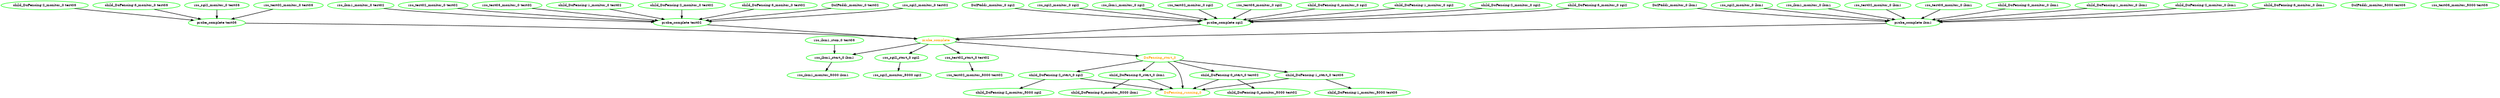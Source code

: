 digraph "g" {
	size = "30,30"
"probe_complete" [ style=bold color="green" fontcolor="orange" ]
"probe_complete test03" [ style=bold color="green" fontcolor="black" ]
"rsc_sgi2_monitor_0 test03" [ style=bold color="green" fontcolor="black" ]
"rsc_test02_monitor_0 test03" [ style=bold color="green" fontcolor="black" ]
"child_DoFencing:2_monitor_0 test03" [ style=bold color="green" fontcolor="black" ]
"child_DoFencing:3_monitor_0 test03" [ style=bold color="green" fontcolor="black" ]
"probe_complete test02" [ style=bold color="green" fontcolor="black" ]
"DcIPaddr_monitor_0 test02" [ style=bold color="green" fontcolor="black" ]
"rsc_sgi2_monitor_0 test02" [ style=bold color="green" fontcolor="black" ]
"rsc_ibm1_monitor_0 test02" [ style=bold color="green" fontcolor="black" ]
"rsc_test02_monitor_0 test02" [ style=bold color="green" fontcolor="black" ]
"rsc_test03_monitor_0 test02" [ style=bold color="green" fontcolor="black" ]
"child_DoFencing:1_monitor_0 test02" [ style=bold color="green" fontcolor="black" ]
"child_DoFencing:2_monitor_0 test02" [ style=bold color="green" fontcolor="black" ]
"child_DoFencing:3_monitor_0 test02" [ style=bold color="green" fontcolor="black" ]
"probe_complete sgi2" [ style=bold color="green" fontcolor="black" ]
"DcIPaddr_monitor_0 sgi2" [ style=bold color="green" fontcolor="black" ]
"rsc_sgi2_monitor_0 sgi2" [ style=bold color="green" fontcolor="black" ]
"rsc_ibm1_monitor_0 sgi2" [ style=bold color="green" fontcolor="black" ]
"rsc_test02_monitor_0 sgi2" [ style=bold color="green" fontcolor="black" ]
"rsc_test03_monitor_0 sgi2" [ style=bold color="green" fontcolor="black" ]
"child_DoFencing:0_monitor_0 sgi2" [ style=bold color="green" fontcolor="black" ]
"child_DoFencing:1_monitor_0 sgi2" [ style=bold color="green" fontcolor="black" ]
"child_DoFencing:2_monitor_0 sgi2" [ style=bold color="green" fontcolor="black" ]
"child_DoFencing:3_monitor_0 sgi2" [ style=bold color="green" fontcolor="black" ]
"probe_complete ibm1" [ style=bold color="green" fontcolor="black" ]
"DcIPaddr_monitor_0 ibm1" [ style=bold color="green" fontcolor="black" ]
"rsc_sgi2_monitor_0 ibm1" [ style=bold color="green" fontcolor="black" ]
"rsc_ibm1_monitor_0 ibm1" [ style=bold color="green" fontcolor="black" ]
"rsc_test02_monitor_0 ibm1" [ style=bold color="green" fontcolor="black" ]
"rsc_test03_monitor_0 ibm1" [ style=bold color="green" fontcolor="black" ]
"child_DoFencing:0_monitor_0 ibm1" [ style=bold color="green" fontcolor="black" ]
"child_DoFencing:1_monitor_0 ibm1" [ style=bold color="green" fontcolor="black" ]
"child_DoFencing:2_monitor_0 ibm1" [ style=bold color="green" fontcolor="black" ]
"child_DoFencing:3_monitor_0 ibm1" [ style=bold color="green" fontcolor="black" ]
"DcIPaddr_monitor_5000 test03" [ style=bold color="green" fontcolor="black" ]
"rsc_sgi2_start_0 sgi2" [ style=bold color="green" fontcolor="black" ]
"rsc_sgi2_monitor_5000 sgi2" [ style=bold color="green" fontcolor="black" ]
"rsc_ibm1_stop_0 test03" [ style=bold color="green" fontcolor="black" ]
"rsc_ibm1_start_0 ibm1" [ style=bold color="green" fontcolor="black" ]
"rsc_ibm1_monitor_5000 ibm1" [ style=bold color="green" fontcolor="black" ]
"rsc_test02_start_0 test02" [ style=bold color="green" fontcolor="black" ]
"rsc_test02_monitor_5000 test02" [ style=bold color="green" fontcolor="black" ]
"rsc_test03_monitor_5000 test03" [ style=bold color="green" fontcolor="black" ]
"child_DoFencing:0_start_0 test02" [ style=bold color="green" fontcolor="black" ]
"child_DoFencing:0_monitor_5000 test02" [ style=bold color="green" fontcolor="black" ]
"child_DoFencing:1_start_0 test03" [ style=bold color="green" fontcolor="black" ]
"child_DoFencing:1_monitor_5000 test03" [ style=bold color="green" fontcolor="black" ]
"child_DoFencing:2_start_0 sgi2" [ style=bold color="green" fontcolor="black" ]
"child_DoFencing:2_monitor_5000 sgi2" [ style=bold color="green" fontcolor="black" ]
"child_DoFencing:3_start_0 ibm1" [ style=bold color="green" fontcolor="black" ]
"child_DoFencing:3_monitor_5000 ibm1" [ style=bold color="green" fontcolor="black" ]
"DoFencing_start_0" [ style=bold color="green" fontcolor="orange" ]
"DoFencing_running_0" [ style=bold color="green" fontcolor="orange" ]
"probe_complete test03" -> "probe_complete" [ style = bold]
"probe_complete test02" -> "probe_complete" [ style = bold]
"probe_complete sgi2" -> "probe_complete" [ style = bold]
"probe_complete ibm1" -> "probe_complete" [ style = bold]
"rsc_sgi2_monitor_0 test03" -> "probe_complete test03" [ style = bold]
"rsc_test02_monitor_0 test03" -> "probe_complete test03" [ style = bold]
"child_DoFencing:2_monitor_0 test03" -> "probe_complete test03" [ style = bold]
"child_DoFencing:3_monitor_0 test03" -> "probe_complete test03" [ style = bold]
"DcIPaddr_monitor_0 test02" -> "probe_complete test02" [ style = bold]
"rsc_sgi2_monitor_0 test02" -> "probe_complete test02" [ style = bold]
"rsc_ibm1_monitor_0 test02" -> "probe_complete test02" [ style = bold]
"rsc_test02_monitor_0 test02" -> "probe_complete test02" [ style = bold]
"rsc_test03_monitor_0 test02" -> "probe_complete test02" [ style = bold]
"child_DoFencing:1_monitor_0 test02" -> "probe_complete test02" [ style = bold]
"child_DoFencing:2_monitor_0 test02" -> "probe_complete test02" [ style = bold]
"child_DoFencing:3_monitor_0 test02" -> "probe_complete test02" [ style = bold]
"DcIPaddr_monitor_0 sgi2" -> "probe_complete sgi2" [ style = bold]
"rsc_sgi2_monitor_0 sgi2" -> "probe_complete sgi2" [ style = bold]
"rsc_ibm1_monitor_0 sgi2" -> "probe_complete sgi2" [ style = bold]
"rsc_test02_monitor_0 sgi2" -> "probe_complete sgi2" [ style = bold]
"rsc_test03_monitor_0 sgi2" -> "probe_complete sgi2" [ style = bold]
"child_DoFencing:0_monitor_0 sgi2" -> "probe_complete sgi2" [ style = bold]
"child_DoFencing:1_monitor_0 sgi2" -> "probe_complete sgi2" [ style = bold]
"child_DoFencing:2_monitor_0 sgi2" -> "probe_complete sgi2" [ style = bold]
"child_DoFencing:3_monitor_0 sgi2" -> "probe_complete sgi2" [ style = bold]
"DcIPaddr_monitor_0 ibm1" -> "probe_complete ibm1" [ style = bold]
"rsc_sgi2_monitor_0 ibm1" -> "probe_complete ibm1" [ style = bold]
"rsc_ibm1_monitor_0 ibm1" -> "probe_complete ibm1" [ style = bold]
"rsc_test02_monitor_0 ibm1" -> "probe_complete ibm1" [ style = bold]
"rsc_test03_monitor_0 ibm1" -> "probe_complete ibm1" [ style = bold]
"child_DoFencing:0_monitor_0 ibm1" -> "probe_complete ibm1" [ style = bold]
"child_DoFencing:1_monitor_0 ibm1" -> "probe_complete ibm1" [ style = bold]
"child_DoFencing:2_monitor_0 ibm1" -> "probe_complete ibm1" [ style = bold]
"child_DoFencing:3_monitor_0 ibm1" -> "probe_complete ibm1" [ style = bold]
"probe_complete" -> "rsc_sgi2_start_0 sgi2" [ style = bold]
"rsc_sgi2_start_0 sgi2" -> "rsc_sgi2_monitor_5000 sgi2" [ style = bold]
"probe_complete" -> "rsc_ibm1_start_0 ibm1" [ style = bold]
"rsc_ibm1_stop_0 test03" -> "rsc_ibm1_start_0 ibm1" [ style = bold]
"rsc_ibm1_start_0 ibm1" -> "rsc_ibm1_monitor_5000 ibm1" [ style = bold]
"probe_complete" -> "rsc_test02_start_0 test02" [ style = bold]
"rsc_test02_start_0 test02" -> "rsc_test02_monitor_5000 test02" [ style = bold]
"DoFencing_start_0" -> "child_DoFencing:0_start_0 test02" [ style = bold]
"child_DoFencing:0_start_0 test02" -> "child_DoFencing:0_monitor_5000 test02" [ style = bold]
"DoFencing_start_0" -> "child_DoFencing:1_start_0 test03" [ style = bold]
"child_DoFencing:1_start_0 test03" -> "child_DoFencing:1_monitor_5000 test03" [ style = bold]
"DoFencing_start_0" -> "child_DoFencing:2_start_0 sgi2" [ style = bold]
"child_DoFencing:2_start_0 sgi2" -> "child_DoFencing:2_monitor_5000 sgi2" [ style = bold]
"DoFencing_start_0" -> "child_DoFencing:3_start_0 ibm1" [ style = bold]
"child_DoFencing:3_start_0 ibm1" -> "child_DoFencing:3_monitor_5000 ibm1" [ style = bold]
"probe_complete" -> "DoFencing_start_0" [ style = bold]
"child_DoFencing:0_start_0 test02" -> "DoFencing_running_0" [ style = bold]
"child_DoFencing:1_start_0 test03" -> "DoFencing_running_0" [ style = bold]
"child_DoFencing:2_start_0 sgi2" -> "DoFencing_running_0" [ style = bold]
"child_DoFencing:3_start_0 ibm1" -> "DoFencing_running_0" [ style = bold]
"DoFencing_start_0" -> "DoFencing_running_0" [ style = bold]
}
